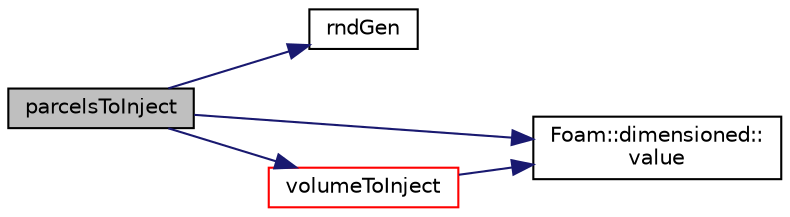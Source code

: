 digraph "parcelsToInject"
{
  bgcolor="transparent";
  edge [fontname="Helvetica",fontsize="10",labelfontname="Helvetica",labelfontsize="10"];
  node [fontname="Helvetica",fontsize="10",shape=record];
  rankdir="LR";
  Node1 [label="parcelsToInject",height=0.2,width=0.4,color="black", fillcolor="grey75", style="filled", fontcolor="black"];
  Node1 -> Node2 [color="midnightblue",fontsize="10",style="solid",fontname="Helvetica"];
  Node2 [label="rndGen",height=0.2,width=0.4,color="black",URL="$a04434.html#a5131998e20f3c5a8bd03cf9b48cc76c7"];
  Node1 -> Node3 [color="midnightblue",fontsize="10",style="solid",fontname="Helvetica"];
  Node3 [label="Foam::dimensioned::\lvalue",height=0.2,width=0.4,color="black",URL="$a00533.html#a080d3824651cfcf52f72acceec615aaa",tooltip="Return const reference to value. "];
  Node1 -> Node4 [color="midnightblue",fontsize="10",style="solid",fontname="Helvetica"];
  Node4 [label="volumeToInject",height=0.2,width=0.4,color="red",URL="$a01804.html#a429d17f10d15e9c7727159582c3f149b",tooltip="Volume of parcels to introduce relative to SOI. "];
  Node4 -> Node3 [color="midnightblue",fontsize="10",style="solid",fontname="Helvetica"];
}
